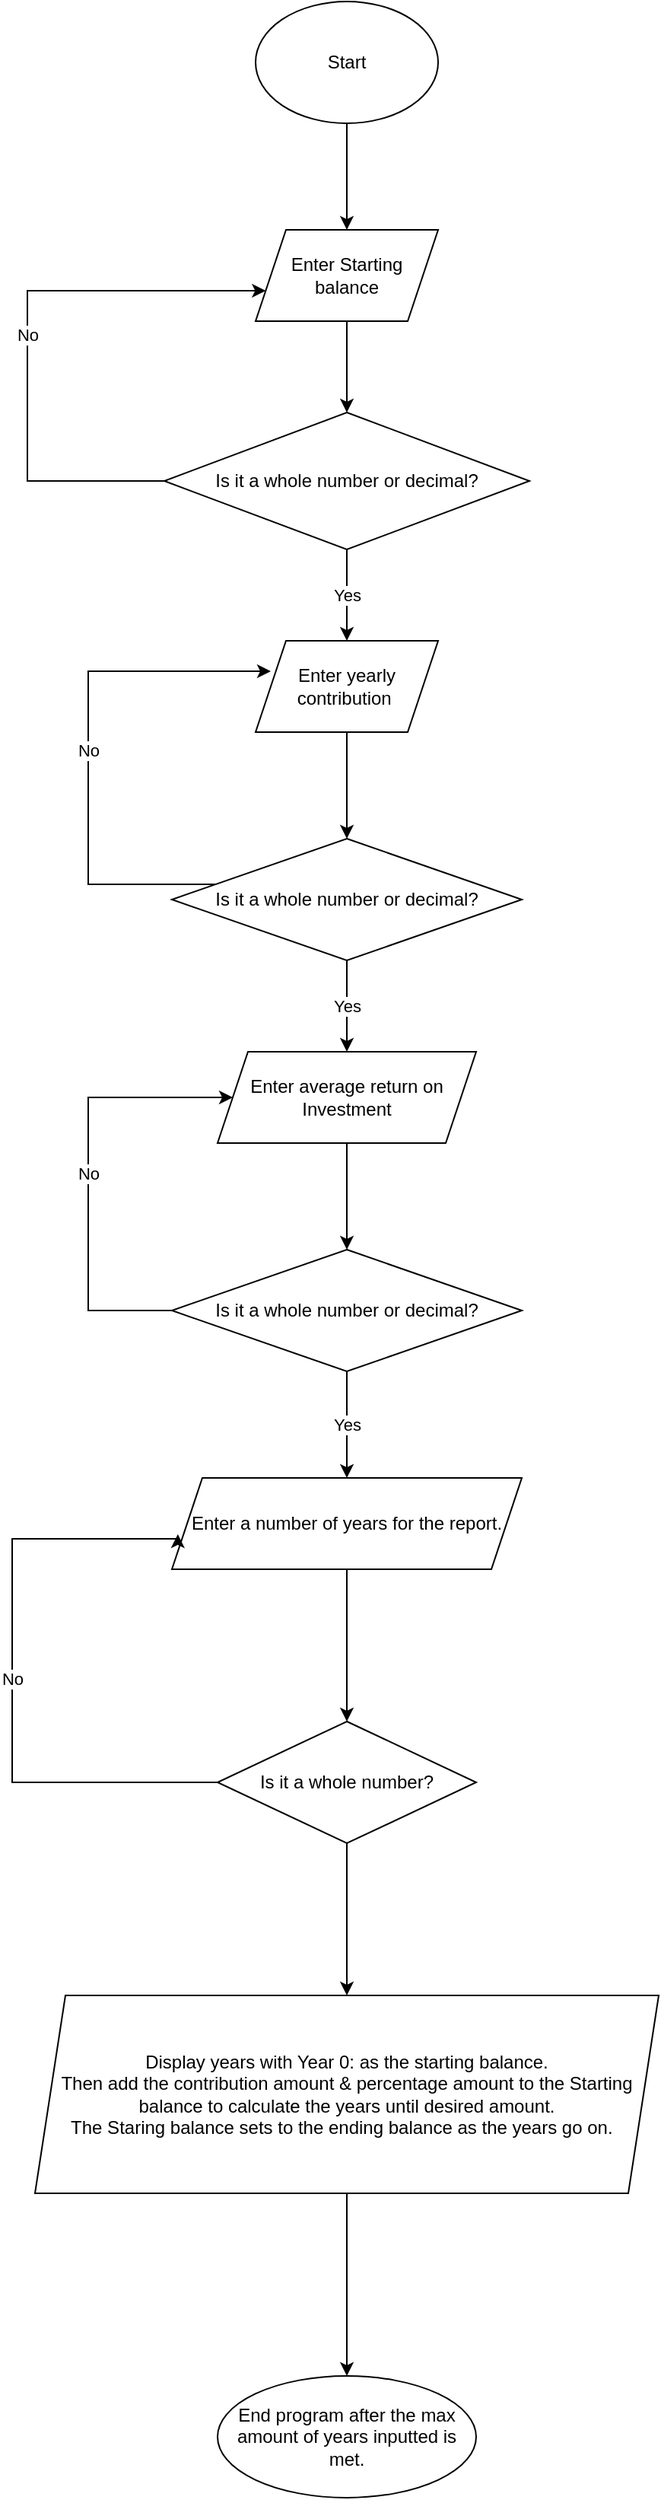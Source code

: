 <mxfile version="13.7.3" type="github">
  <diagram id="GMrwMPrH-1NVi4uU-I0m" name="Page-1">
    <mxGraphModel dx="1422" dy="762" grid="1" gridSize="10" guides="1" tooltips="1" connect="1" arrows="1" fold="1" page="1" pageScale="1" pageWidth="850" pageHeight="1100" math="0" shadow="0">
      <root>
        <mxCell id="0" />
        <mxCell id="1" parent="0" />
        <mxCell id="P4wCreTXdjl9jV78y_dl-3" style="edgeStyle=orthogonalEdgeStyle;rounded=0;orthogonalLoop=1;jettySize=auto;html=1;entryX=0.5;entryY=0;entryDx=0;entryDy=0;" edge="1" parent="1" source="P4wCreTXdjl9jV78y_dl-1" target="P4wCreTXdjl9jV78y_dl-2">
          <mxGeometry relative="1" as="geometry" />
        </mxCell>
        <mxCell id="P4wCreTXdjl9jV78y_dl-1" value="Start" style="ellipse;whiteSpace=wrap;html=1;" vertex="1" parent="1">
          <mxGeometry x="350" width="120" height="80" as="geometry" />
        </mxCell>
        <mxCell id="P4wCreTXdjl9jV78y_dl-5" value="" style="edgeStyle=orthogonalEdgeStyle;rounded=0;orthogonalLoop=1;jettySize=auto;html=1;" edge="1" parent="1" source="P4wCreTXdjl9jV78y_dl-2" target="P4wCreTXdjl9jV78y_dl-4">
          <mxGeometry relative="1" as="geometry" />
        </mxCell>
        <mxCell id="P4wCreTXdjl9jV78y_dl-2" value="Enter Starting balance" style="shape=parallelogram;perimeter=parallelogramPerimeter;whiteSpace=wrap;html=1;fixedSize=1;" vertex="1" parent="1">
          <mxGeometry x="350" y="150" width="120" height="60" as="geometry" />
        </mxCell>
        <mxCell id="P4wCreTXdjl9jV78y_dl-6" value="No" style="edgeStyle=orthogonalEdgeStyle;rounded=0;orthogonalLoop=1;jettySize=auto;html=1;" edge="1" parent="1" source="P4wCreTXdjl9jV78y_dl-4" target="P4wCreTXdjl9jV78y_dl-2">
          <mxGeometry relative="1" as="geometry">
            <mxPoint x="230" y="190" as="targetPoint" />
            <Array as="points">
              <mxPoint x="200" y="315" />
              <mxPoint x="200" y="190" />
            </Array>
          </mxGeometry>
        </mxCell>
        <mxCell id="P4wCreTXdjl9jV78y_dl-9" value="Yes" style="edgeStyle=orthogonalEdgeStyle;rounded=0;orthogonalLoop=1;jettySize=auto;html=1;exitX=0.5;exitY=1;exitDx=0;exitDy=0;entryX=0.5;entryY=0;entryDx=0;entryDy=0;" edge="1" parent="1" source="P4wCreTXdjl9jV78y_dl-4" target="P4wCreTXdjl9jV78y_dl-8">
          <mxGeometry relative="1" as="geometry" />
        </mxCell>
        <mxCell id="P4wCreTXdjl9jV78y_dl-4" value="Is it a whole number or decimal?" style="rhombus;whiteSpace=wrap;html=1;" vertex="1" parent="1">
          <mxGeometry x="290" y="270" width="240" height="90" as="geometry" />
        </mxCell>
        <mxCell id="P4wCreTXdjl9jV78y_dl-11" style="edgeStyle=orthogonalEdgeStyle;rounded=0;orthogonalLoop=1;jettySize=auto;html=1;entryX=0.5;entryY=0;entryDx=0;entryDy=0;" edge="1" parent="1" source="P4wCreTXdjl9jV78y_dl-8" target="P4wCreTXdjl9jV78y_dl-10">
          <mxGeometry relative="1" as="geometry" />
        </mxCell>
        <mxCell id="P4wCreTXdjl9jV78y_dl-8" value="Enter yearly contribution&amp;nbsp;" style="shape=parallelogram;perimeter=parallelogramPerimeter;whiteSpace=wrap;html=1;fixedSize=1;" vertex="1" parent="1">
          <mxGeometry x="350" y="420" width="120" height="60" as="geometry" />
        </mxCell>
        <mxCell id="P4wCreTXdjl9jV78y_dl-12" value="No" style="edgeStyle=orthogonalEdgeStyle;rounded=0;orthogonalLoop=1;jettySize=auto;html=1;" edge="1" parent="1" source="P4wCreTXdjl9jV78y_dl-10">
          <mxGeometry relative="1" as="geometry">
            <mxPoint x="360" y="440" as="targetPoint" />
            <Array as="points">
              <mxPoint x="240" y="580" />
              <mxPoint x="240" y="440" />
              <mxPoint x="357" y="440" />
            </Array>
          </mxGeometry>
        </mxCell>
        <mxCell id="P4wCreTXdjl9jV78y_dl-24" value="Yes" style="edgeStyle=orthogonalEdgeStyle;rounded=0;orthogonalLoop=1;jettySize=auto;html=1;entryX=0.5;entryY=0;entryDx=0;entryDy=0;" edge="1" parent="1" source="P4wCreTXdjl9jV78y_dl-10" target="P4wCreTXdjl9jV78y_dl-13">
          <mxGeometry relative="1" as="geometry" />
        </mxCell>
        <mxCell id="P4wCreTXdjl9jV78y_dl-10" value="Is it a whole number or decimal?" style="rhombus;whiteSpace=wrap;html=1;" vertex="1" parent="1">
          <mxGeometry x="295" y="550" width="230" height="80" as="geometry" />
        </mxCell>
        <mxCell id="P4wCreTXdjl9jV78y_dl-22" style="edgeStyle=orthogonalEdgeStyle;rounded=0;orthogonalLoop=1;jettySize=auto;html=1;entryX=0.5;entryY=0;entryDx=0;entryDy=0;" edge="1" parent="1" source="P4wCreTXdjl9jV78y_dl-13" target="P4wCreTXdjl9jV78y_dl-15">
          <mxGeometry relative="1" as="geometry" />
        </mxCell>
        <mxCell id="P4wCreTXdjl9jV78y_dl-13" value="Enter average return on Investment" style="shape=parallelogram;perimeter=parallelogramPerimeter;whiteSpace=wrap;html=1;fixedSize=1;" vertex="1" parent="1">
          <mxGeometry x="325" y="690" width="170" height="60" as="geometry" />
        </mxCell>
        <mxCell id="P4wCreTXdjl9jV78y_dl-17" value="No" style="edgeStyle=orthogonalEdgeStyle;rounded=0;orthogonalLoop=1;jettySize=auto;html=1;" edge="1" parent="1" source="P4wCreTXdjl9jV78y_dl-15" target="P4wCreTXdjl9jV78y_dl-13">
          <mxGeometry relative="1" as="geometry">
            <mxPoint x="250" y="720" as="targetPoint" />
            <Array as="points">
              <mxPoint x="240" y="860" />
              <mxPoint x="240" y="720" />
            </Array>
          </mxGeometry>
        </mxCell>
        <mxCell id="P4wCreTXdjl9jV78y_dl-19" value="Yes" style="edgeStyle=orthogonalEdgeStyle;rounded=0;orthogonalLoop=1;jettySize=auto;html=1;entryX=0.5;entryY=0;entryDx=0;entryDy=0;" edge="1" parent="1" source="P4wCreTXdjl9jV78y_dl-15" target="P4wCreTXdjl9jV78y_dl-18">
          <mxGeometry relative="1" as="geometry" />
        </mxCell>
        <mxCell id="P4wCreTXdjl9jV78y_dl-15" value="Is it a whole number or decimal?" style="rhombus;whiteSpace=wrap;html=1;" vertex="1" parent="1">
          <mxGeometry x="295" y="820" width="230" height="80" as="geometry" />
        </mxCell>
        <mxCell id="P4wCreTXdjl9jV78y_dl-21" style="edgeStyle=orthogonalEdgeStyle;rounded=0;orthogonalLoop=1;jettySize=auto;html=1;entryX=0.5;entryY=0;entryDx=0;entryDy=0;" edge="1" parent="1" source="P4wCreTXdjl9jV78y_dl-18" target="P4wCreTXdjl9jV78y_dl-20">
          <mxGeometry relative="1" as="geometry" />
        </mxCell>
        <mxCell id="P4wCreTXdjl9jV78y_dl-18" value="Enter a number of years for the report." style="shape=parallelogram;perimeter=parallelogramPerimeter;whiteSpace=wrap;html=1;fixedSize=1;" vertex="1" parent="1">
          <mxGeometry x="295" y="970" width="230" height="60" as="geometry" />
        </mxCell>
        <mxCell id="P4wCreTXdjl9jV78y_dl-23" value="No" style="edgeStyle=orthogonalEdgeStyle;rounded=0;orthogonalLoop=1;jettySize=auto;html=1;entryX=0.017;entryY=0.617;entryDx=0;entryDy=0;entryPerimeter=0;" edge="1" parent="1" source="P4wCreTXdjl9jV78y_dl-20" target="P4wCreTXdjl9jV78y_dl-18">
          <mxGeometry relative="1" as="geometry">
            <mxPoint x="210" y="1010" as="targetPoint" />
            <Array as="points">
              <mxPoint x="190" y="1170" />
              <mxPoint x="190" y="1010" />
              <mxPoint x="299" y="1010" />
            </Array>
          </mxGeometry>
        </mxCell>
        <mxCell id="P4wCreTXdjl9jV78y_dl-27" style="edgeStyle=orthogonalEdgeStyle;rounded=0;orthogonalLoop=1;jettySize=auto;html=1;" edge="1" parent="1" source="P4wCreTXdjl9jV78y_dl-20" target="P4wCreTXdjl9jV78y_dl-25">
          <mxGeometry relative="1" as="geometry">
            <mxPoint x="410" y="1300" as="targetPoint" />
          </mxGeometry>
        </mxCell>
        <mxCell id="P4wCreTXdjl9jV78y_dl-20" value="Is it a whole number?" style="rhombus;whiteSpace=wrap;html=1;" vertex="1" parent="1">
          <mxGeometry x="325" y="1130" width="170" height="80" as="geometry" />
        </mxCell>
        <mxCell id="P4wCreTXdjl9jV78y_dl-30" style="edgeStyle=orthogonalEdgeStyle;rounded=0;orthogonalLoop=1;jettySize=auto;html=1;entryX=0.5;entryY=0;entryDx=0;entryDy=0;" edge="1" parent="1" source="P4wCreTXdjl9jV78y_dl-25" target="P4wCreTXdjl9jV78y_dl-29">
          <mxGeometry relative="1" as="geometry" />
        </mxCell>
        <mxCell id="P4wCreTXdjl9jV78y_dl-25" value="Display years with Year 0: as the starting balance.&lt;br&gt;Then add the contribution amount &amp;amp; percentage amount to the Starting balance to calculate the years until desired amount.&lt;br&gt;The Staring balance sets to the ending balance as the years go on.&amp;nbsp;&amp;nbsp;" style="shape=parallelogram;perimeter=parallelogramPerimeter;whiteSpace=wrap;html=1;fixedSize=1;" vertex="1" parent="1">
          <mxGeometry x="205" y="1310" width="410" height="130" as="geometry" />
        </mxCell>
        <mxCell id="P4wCreTXdjl9jV78y_dl-29" value="End program after the max amount of years inputted is met." style="ellipse;whiteSpace=wrap;html=1;" vertex="1" parent="1">
          <mxGeometry x="325" y="1560" width="170" height="80" as="geometry" />
        </mxCell>
      </root>
    </mxGraphModel>
  </diagram>
</mxfile>

